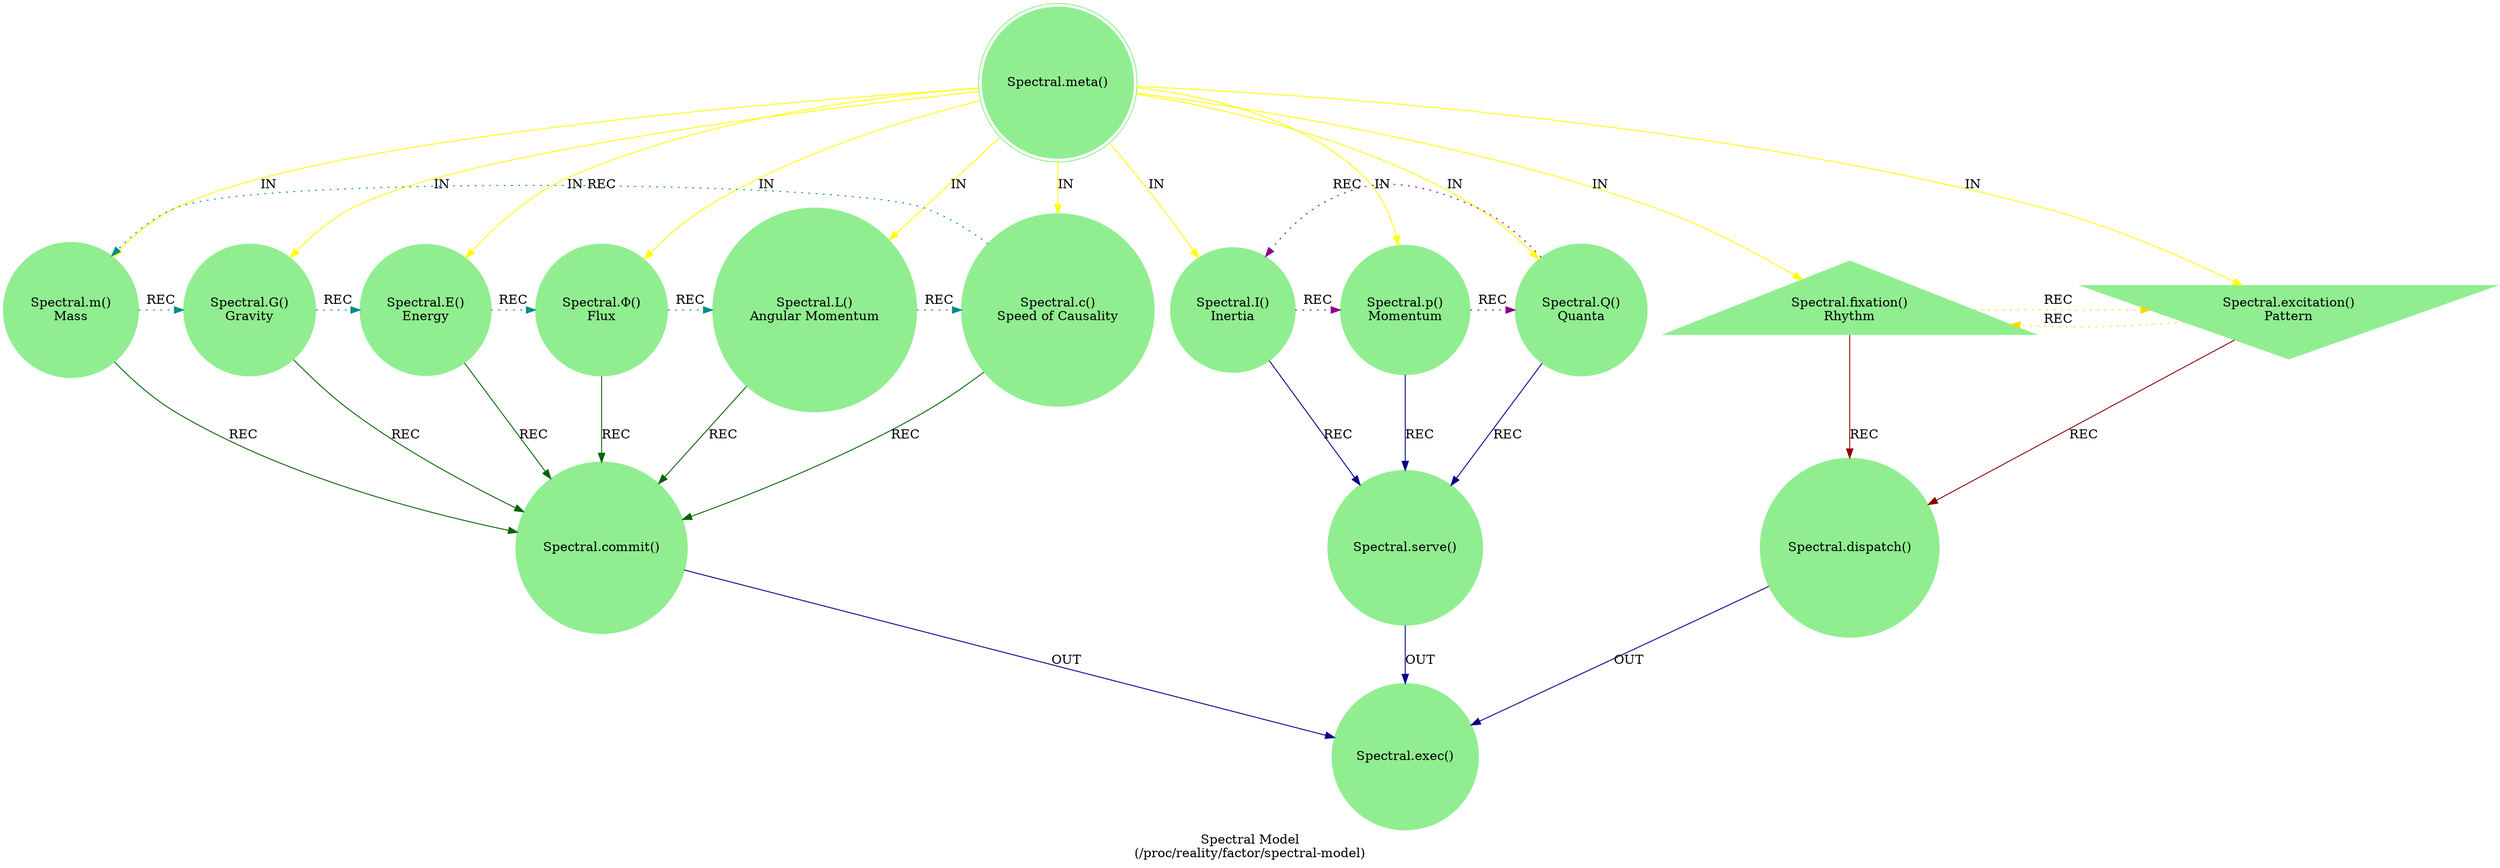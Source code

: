 strict digraph SpectralModel {
    label = "Spectral Model\n(/proc/reality/factor/spectral-model)";
    style = filled;
    color = lightgray;
    node [shape = circle; style = filled; color = lightgreen;];
    
    // Spectral Model
    // r0::meta();r1,r2,r4,r8,r7,r5;r3,r6,r;ra::receive(),rb::send(),rc::dispatch(),rd::commit(),re::serve(),rf::exec()
    spark_0_spectral_seed_t [label = "Spectral.meta()";shape = doublecircle;comment = "";];
    spark_1_spectral_seed_t [label = "Spectral.m()\nMass";shape = circle;comment = "";];
    spark_2_spectral_seed_t [label = "Spectral.G()\nGravity";shape = circle;comment = "";];
    spark_4_spectral_seed_t [label = "Spectral.E()\nEnergy";shape = circle;comment = "";];
    spark_8_spectral_seed_t [label = "Spectral.Φ()\nFlux";shape = circle;comment = "Energy flow; excitation pathway. Higher form of phase.";];
    spark_7_spectral_seed_t [label = "Spectral.L()\nAngular Momentum";shape = circle;comment = "";];
    spark_5_spectral_seed_t [label = "Spectral.c()\nSpeed of Causality";shape = circle;comment = "Possibility Space; transformation drive. Emergence catalyst.";];
    spark_3_spectral_seed_t [label = "Spectral.I()\nInertia";shape = circle;comment = "";];
    spark_6_spectral_seed_t [label = "Spectral.p()\nMomentum";shape = circle;comment = "";];
    spark_9_spectral_seed_t [label = "Spectral.Q()\nQuanta";shape = circle;comment = "Discrete unit of existence. Bridge between Mass and Energy.";];
    spark_a_spectral_seed_t [label = "Spectral.fixation()\nRhythm";shape = triangle;comment = "";];
    spark_b_spectral_seed_t [label = "Spectral.excitation()\nPattern";shape = invtriangle;comment = "";];
    spark_c_spectral_seed_t [label = "Spectral.dispatch()";comment = "";];
    spark_d_spectral_seed_t [label = "Spectral.commit()";comment = "";];
    spark_e_spectral_seed_t [label = "Spectral.serve()";comment = "";];
    spark_f_spectral_seed_t [label = "Spectral.exec()";comment = "";];
    
    // IN = Input
    // OUT = Output
    // REC = Recursion
    spark_0_spectral_seed_t -> {spark_a_spectral_seed_t spark_b_spectral_seed_t spark_1_spectral_seed_t spark_2_spectral_seed_t spark_3_spectral_seed_t spark_4_spectral_seed_t spark_5_spectral_seed_t spark_6_spectral_seed_t spark_7_spectral_seed_t spark_8_spectral_seed_t spark_9_spectral_seed_t} [label = "IN"; color = yellow; comment = "";];
    
    {spark_a_spectral_seed_t spark_b_spectral_seed_t} -> spark_c_spectral_seed_t [label = "REC"; color = darkred; comment = "";];
    {spark_1_spectral_seed_t spark_2_spectral_seed_t spark_4_spectral_seed_t spark_8_spectral_seed_t spark_7_spectral_seed_t spark_5_spectral_seed_t} -> spark_d_spectral_seed_t [label = "REC"; color = darkgreen; comment = "";];
    {spark_3_spectral_seed_t spark_6_spectral_seed_t spark_9_spectral_seed_t} -> spark_e_spectral_seed_t [label = "REC"; color = darkblue; comment = "";];
    
    spark_1_spectral_seed_t -> spark_2_spectral_seed_t -> spark_4_spectral_seed_t -> spark_8_spectral_seed_t -> spark_7_spectral_seed_t -> spark_5_spectral_seed_t -> spark_1_spectral_seed_t [label = "REC"; color = darkcyan; comment = ""; style = dotted; constraint = false;];
    spark_3_spectral_seed_t -> spark_6_spectral_seed_t -> spark_9_spectral_seed_t -> spark_3_spectral_seed_t [label = "REC"; color = darkmagenta; comment = ""; style = dotted; constraint = false;];
    spark_a_spectral_seed_t -> spark_b_spectral_seed_t -> spark_a_spectral_seed_t [label = "REC"; color = gold; comment = ""; style = dotted; constraint = false;];
    
    {spark_c_spectral_seed_t spark_d_spectral_seed_t spark_e_spectral_seed_t} -> spark_f_spectral_seed_t [label = "OUT"; color = darkblue; comment = "";];
}